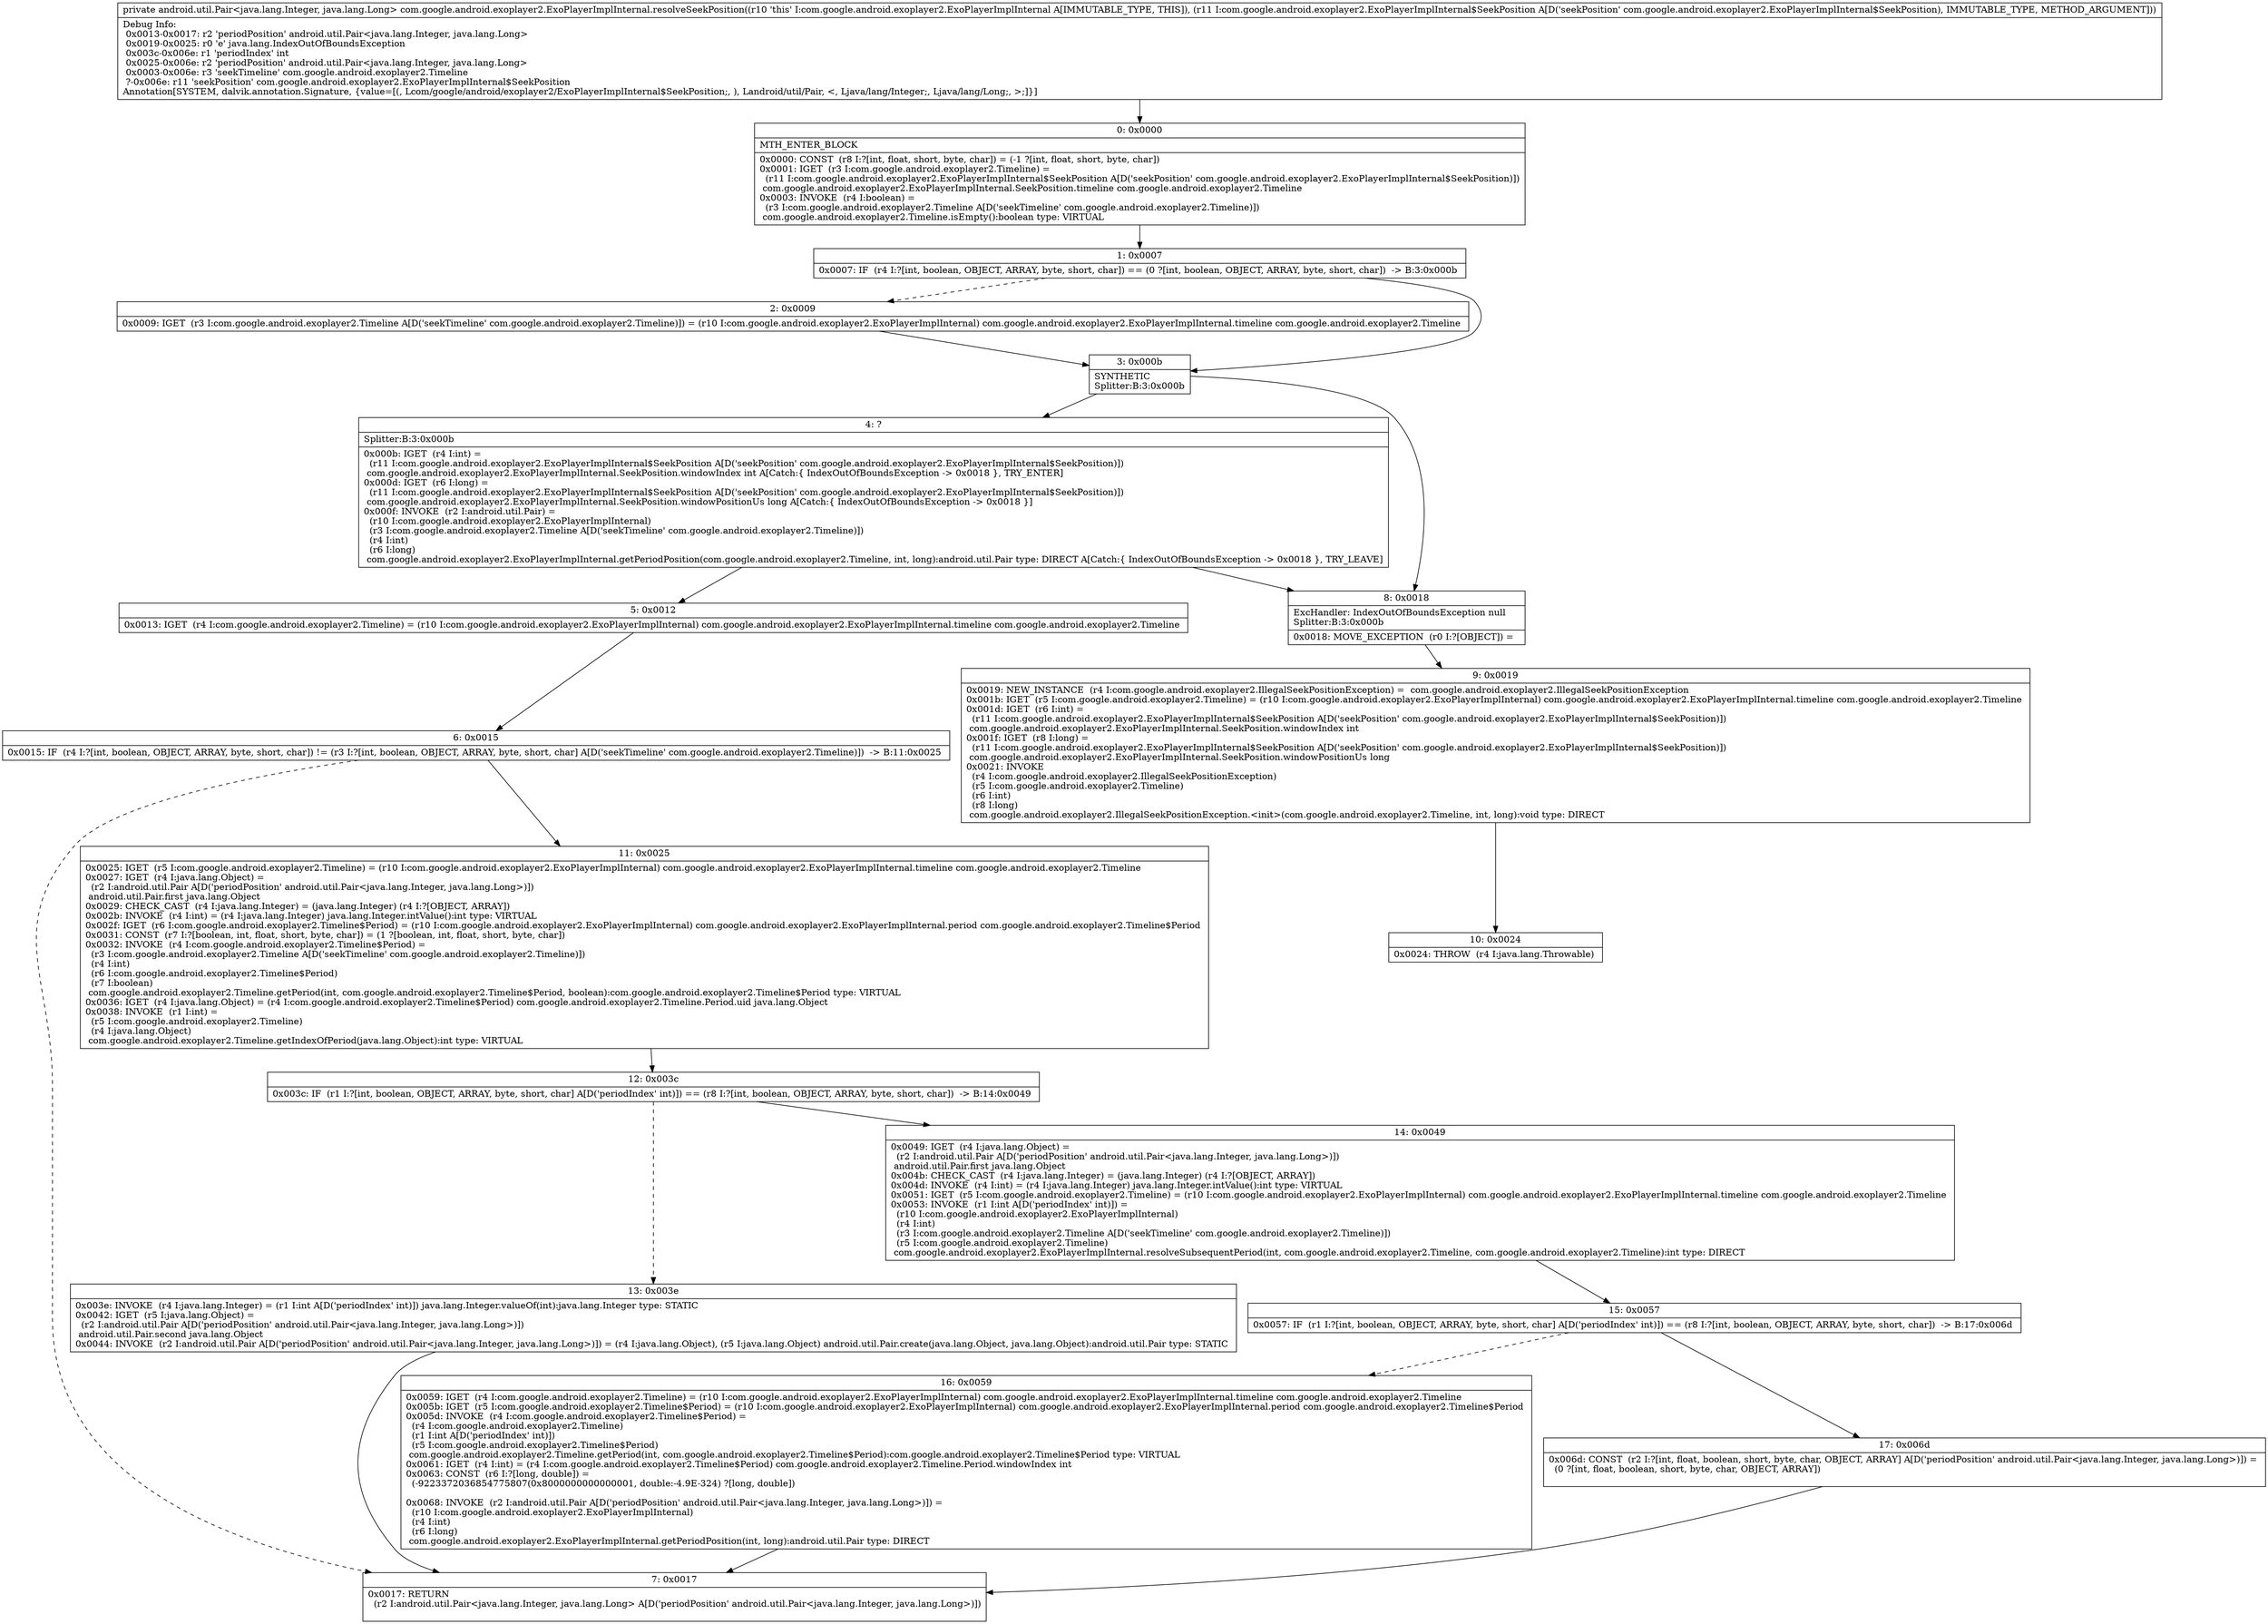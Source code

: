 digraph "CFG forcom.google.android.exoplayer2.ExoPlayerImplInternal.resolveSeekPosition(Lcom\/google\/android\/exoplayer2\/ExoPlayerImplInternal$SeekPosition;)Landroid\/util\/Pair;" {
Node_0 [shape=record,label="{0\:\ 0x0000|MTH_ENTER_BLOCK\l|0x0000: CONST  (r8 I:?[int, float, short, byte, char]) = (\-1 ?[int, float, short, byte, char]) \l0x0001: IGET  (r3 I:com.google.android.exoplayer2.Timeline) = \l  (r11 I:com.google.android.exoplayer2.ExoPlayerImplInternal$SeekPosition A[D('seekPosition' com.google.android.exoplayer2.ExoPlayerImplInternal$SeekPosition)])\l com.google.android.exoplayer2.ExoPlayerImplInternal.SeekPosition.timeline com.google.android.exoplayer2.Timeline \l0x0003: INVOKE  (r4 I:boolean) = \l  (r3 I:com.google.android.exoplayer2.Timeline A[D('seekTimeline' com.google.android.exoplayer2.Timeline)])\l com.google.android.exoplayer2.Timeline.isEmpty():boolean type: VIRTUAL \l}"];
Node_1 [shape=record,label="{1\:\ 0x0007|0x0007: IF  (r4 I:?[int, boolean, OBJECT, ARRAY, byte, short, char]) == (0 ?[int, boolean, OBJECT, ARRAY, byte, short, char])  \-\> B:3:0x000b \l}"];
Node_2 [shape=record,label="{2\:\ 0x0009|0x0009: IGET  (r3 I:com.google.android.exoplayer2.Timeline A[D('seekTimeline' com.google.android.exoplayer2.Timeline)]) = (r10 I:com.google.android.exoplayer2.ExoPlayerImplInternal) com.google.android.exoplayer2.ExoPlayerImplInternal.timeline com.google.android.exoplayer2.Timeline \l}"];
Node_3 [shape=record,label="{3\:\ 0x000b|SYNTHETIC\lSplitter:B:3:0x000b\l}"];
Node_4 [shape=record,label="{4\:\ ?|Splitter:B:3:0x000b\l|0x000b: IGET  (r4 I:int) = \l  (r11 I:com.google.android.exoplayer2.ExoPlayerImplInternal$SeekPosition A[D('seekPosition' com.google.android.exoplayer2.ExoPlayerImplInternal$SeekPosition)])\l com.google.android.exoplayer2.ExoPlayerImplInternal.SeekPosition.windowIndex int A[Catch:\{ IndexOutOfBoundsException \-\> 0x0018 \}, TRY_ENTER]\l0x000d: IGET  (r6 I:long) = \l  (r11 I:com.google.android.exoplayer2.ExoPlayerImplInternal$SeekPosition A[D('seekPosition' com.google.android.exoplayer2.ExoPlayerImplInternal$SeekPosition)])\l com.google.android.exoplayer2.ExoPlayerImplInternal.SeekPosition.windowPositionUs long A[Catch:\{ IndexOutOfBoundsException \-\> 0x0018 \}]\l0x000f: INVOKE  (r2 I:android.util.Pair) = \l  (r10 I:com.google.android.exoplayer2.ExoPlayerImplInternal)\l  (r3 I:com.google.android.exoplayer2.Timeline A[D('seekTimeline' com.google.android.exoplayer2.Timeline)])\l  (r4 I:int)\l  (r6 I:long)\l com.google.android.exoplayer2.ExoPlayerImplInternal.getPeriodPosition(com.google.android.exoplayer2.Timeline, int, long):android.util.Pair type: DIRECT A[Catch:\{ IndexOutOfBoundsException \-\> 0x0018 \}, TRY_LEAVE]\l}"];
Node_5 [shape=record,label="{5\:\ 0x0012|0x0013: IGET  (r4 I:com.google.android.exoplayer2.Timeline) = (r10 I:com.google.android.exoplayer2.ExoPlayerImplInternal) com.google.android.exoplayer2.ExoPlayerImplInternal.timeline com.google.android.exoplayer2.Timeline \l}"];
Node_6 [shape=record,label="{6\:\ 0x0015|0x0015: IF  (r4 I:?[int, boolean, OBJECT, ARRAY, byte, short, char]) != (r3 I:?[int, boolean, OBJECT, ARRAY, byte, short, char] A[D('seekTimeline' com.google.android.exoplayer2.Timeline)])  \-\> B:11:0x0025 \l}"];
Node_7 [shape=record,label="{7\:\ 0x0017|0x0017: RETURN  \l  (r2 I:android.util.Pair\<java.lang.Integer, java.lang.Long\> A[D('periodPosition' android.util.Pair\<java.lang.Integer, java.lang.Long\>)])\l \l}"];
Node_8 [shape=record,label="{8\:\ 0x0018|ExcHandler: IndexOutOfBoundsException null\lSplitter:B:3:0x000b\l|0x0018: MOVE_EXCEPTION  (r0 I:?[OBJECT]) =  \l}"];
Node_9 [shape=record,label="{9\:\ 0x0019|0x0019: NEW_INSTANCE  (r4 I:com.google.android.exoplayer2.IllegalSeekPositionException) =  com.google.android.exoplayer2.IllegalSeekPositionException \l0x001b: IGET  (r5 I:com.google.android.exoplayer2.Timeline) = (r10 I:com.google.android.exoplayer2.ExoPlayerImplInternal) com.google.android.exoplayer2.ExoPlayerImplInternal.timeline com.google.android.exoplayer2.Timeline \l0x001d: IGET  (r6 I:int) = \l  (r11 I:com.google.android.exoplayer2.ExoPlayerImplInternal$SeekPosition A[D('seekPosition' com.google.android.exoplayer2.ExoPlayerImplInternal$SeekPosition)])\l com.google.android.exoplayer2.ExoPlayerImplInternal.SeekPosition.windowIndex int \l0x001f: IGET  (r8 I:long) = \l  (r11 I:com.google.android.exoplayer2.ExoPlayerImplInternal$SeekPosition A[D('seekPosition' com.google.android.exoplayer2.ExoPlayerImplInternal$SeekPosition)])\l com.google.android.exoplayer2.ExoPlayerImplInternal.SeekPosition.windowPositionUs long \l0x0021: INVOKE  \l  (r4 I:com.google.android.exoplayer2.IllegalSeekPositionException)\l  (r5 I:com.google.android.exoplayer2.Timeline)\l  (r6 I:int)\l  (r8 I:long)\l com.google.android.exoplayer2.IllegalSeekPositionException.\<init\>(com.google.android.exoplayer2.Timeline, int, long):void type: DIRECT \l}"];
Node_10 [shape=record,label="{10\:\ 0x0024|0x0024: THROW  (r4 I:java.lang.Throwable) \l}"];
Node_11 [shape=record,label="{11\:\ 0x0025|0x0025: IGET  (r5 I:com.google.android.exoplayer2.Timeline) = (r10 I:com.google.android.exoplayer2.ExoPlayerImplInternal) com.google.android.exoplayer2.ExoPlayerImplInternal.timeline com.google.android.exoplayer2.Timeline \l0x0027: IGET  (r4 I:java.lang.Object) = \l  (r2 I:android.util.Pair A[D('periodPosition' android.util.Pair\<java.lang.Integer, java.lang.Long\>)])\l android.util.Pair.first java.lang.Object \l0x0029: CHECK_CAST  (r4 I:java.lang.Integer) = (java.lang.Integer) (r4 I:?[OBJECT, ARRAY]) \l0x002b: INVOKE  (r4 I:int) = (r4 I:java.lang.Integer) java.lang.Integer.intValue():int type: VIRTUAL \l0x002f: IGET  (r6 I:com.google.android.exoplayer2.Timeline$Period) = (r10 I:com.google.android.exoplayer2.ExoPlayerImplInternal) com.google.android.exoplayer2.ExoPlayerImplInternal.period com.google.android.exoplayer2.Timeline$Period \l0x0031: CONST  (r7 I:?[boolean, int, float, short, byte, char]) = (1 ?[boolean, int, float, short, byte, char]) \l0x0032: INVOKE  (r4 I:com.google.android.exoplayer2.Timeline$Period) = \l  (r3 I:com.google.android.exoplayer2.Timeline A[D('seekTimeline' com.google.android.exoplayer2.Timeline)])\l  (r4 I:int)\l  (r6 I:com.google.android.exoplayer2.Timeline$Period)\l  (r7 I:boolean)\l com.google.android.exoplayer2.Timeline.getPeriod(int, com.google.android.exoplayer2.Timeline$Period, boolean):com.google.android.exoplayer2.Timeline$Period type: VIRTUAL \l0x0036: IGET  (r4 I:java.lang.Object) = (r4 I:com.google.android.exoplayer2.Timeline$Period) com.google.android.exoplayer2.Timeline.Period.uid java.lang.Object \l0x0038: INVOKE  (r1 I:int) = \l  (r5 I:com.google.android.exoplayer2.Timeline)\l  (r4 I:java.lang.Object)\l com.google.android.exoplayer2.Timeline.getIndexOfPeriod(java.lang.Object):int type: VIRTUAL \l}"];
Node_12 [shape=record,label="{12\:\ 0x003c|0x003c: IF  (r1 I:?[int, boolean, OBJECT, ARRAY, byte, short, char] A[D('periodIndex' int)]) == (r8 I:?[int, boolean, OBJECT, ARRAY, byte, short, char])  \-\> B:14:0x0049 \l}"];
Node_13 [shape=record,label="{13\:\ 0x003e|0x003e: INVOKE  (r4 I:java.lang.Integer) = (r1 I:int A[D('periodIndex' int)]) java.lang.Integer.valueOf(int):java.lang.Integer type: STATIC \l0x0042: IGET  (r5 I:java.lang.Object) = \l  (r2 I:android.util.Pair A[D('periodPosition' android.util.Pair\<java.lang.Integer, java.lang.Long\>)])\l android.util.Pair.second java.lang.Object \l0x0044: INVOKE  (r2 I:android.util.Pair A[D('periodPosition' android.util.Pair\<java.lang.Integer, java.lang.Long\>)]) = (r4 I:java.lang.Object), (r5 I:java.lang.Object) android.util.Pair.create(java.lang.Object, java.lang.Object):android.util.Pair type: STATIC \l}"];
Node_14 [shape=record,label="{14\:\ 0x0049|0x0049: IGET  (r4 I:java.lang.Object) = \l  (r2 I:android.util.Pair A[D('periodPosition' android.util.Pair\<java.lang.Integer, java.lang.Long\>)])\l android.util.Pair.first java.lang.Object \l0x004b: CHECK_CAST  (r4 I:java.lang.Integer) = (java.lang.Integer) (r4 I:?[OBJECT, ARRAY]) \l0x004d: INVOKE  (r4 I:int) = (r4 I:java.lang.Integer) java.lang.Integer.intValue():int type: VIRTUAL \l0x0051: IGET  (r5 I:com.google.android.exoplayer2.Timeline) = (r10 I:com.google.android.exoplayer2.ExoPlayerImplInternal) com.google.android.exoplayer2.ExoPlayerImplInternal.timeline com.google.android.exoplayer2.Timeline \l0x0053: INVOKE  (r1 I:int A[D('periodIndex' int)]) = \l  (r10 I:com.google.android.exoplayer2.ExoPlayerImplInternal)\l  (r4 I:int)\l  (r3 I:com.google.android.exoplayer2.Timeline A[D('seekTimeline' com.google.android.exoplayer2.Timeline)])\l  (r5 I:com.google.android.exoplayer2.Timeline)\l com.google.android.exoplayer2.ExoPlayerImplInternal.resolveSubsequentPeriod(int, com.google.android.exoplayer2.Timeline, com.google.android.exoplayer2.Timeline):int type: DIRECT \l}"];
Node_15 [shape=record,label="{15\:\ 0x0057|0x0057: IF  (r1 I:?[int, boolean, OBJECT, ARRAY, byte, short, char] A[D('periodIndex' int)]) == (r8 I:?[int, boolean, OBJECT, ARRAY, byte, short, char])  \-\> B:17:0x006d \l}"];
Node_16 [shape=record,label="{16\:\ 0x0059|0x0059: IGET  (r4 I:com.google.android.exoplayer2.Timeline) = (r10 I:com.google.android.exoplayer2.ExoPlayerImplInternal) com.google.android.exoplayer2.ExoPlayerImplInternal.timeline com.google.android.exoplayer2.Timeline \l0x005b: IGET  (r5 I:com.google.android.exoplayer2.Timeline$Period) = (r10 I:com.google.android.exoplayer2.ExoPlayerImplInternal) com.google.android.exoplayer2.ExoPlayerImplInternal.period com.google.android.exoplayer2.Timeline$Period \l0x005d: INVOKE  (r4 I:com.google.android.exoplayer2.Timeline$Period) = \l  (r4 I:com.google.android.exoplayer2.Timeline)\l  (r1 I:int A[D('periodIndex' int)])\l  (r5 I:com.google.android.exoplayer2.Timeline$Period)\l com.google.android.exoplayer2.Timeline.getPeriod(int, com.google.android.exoplayer2.Timeline$Period):com.google.android.exoplayer2.Timeline$Period type: VIRTUAL \l0x0061: IGET  (r4 I:int) = (r4 I:com.google.android.exoplayer2.Timeline$Period) com.google.android.exoplayer2.Timeline.Period.windowIndex int \l0x0063: CONST  (r6 I:?[long, double]) = \l  (\-9223372036854775807(0x8000000000000001, double:\-4.9E\-324) ?[long, double])\l \l0x0068: INVOKE  (r2 I:android.util.Pair A[D('periodPosition' android.util.Pair\<java.lang.Integer, java.lang.Long\>)]) = \l  (r10 I:com.google.android.exoplayer2.ExoPlayerImplInternal)\l  (r4 I:int)\l  (r6 I:long)\l com.google.android.exoplayer2.ExoPlayerImplInternal.getPeriodPosition(int, long):android.util.Pair type: DIRECT \l}"];
Node_17 [shape=record,label="{17\:\ 0x006d|0x006d: CONST  (r2 I:?[int, float, boolean, short, byte, char, OBJECT, ARRAY] A[D('periodPosition' android.util.Pair\<java.lang.Integer, java.lang.Long\>)]) = \l  (0 ?[int, float, boolean, short, byte, char, OBJECT, ARRAY])\l \l}"];
MethodNode[shape=record,label="{private android.util.Pair\<java.lang.Integer, java.lang.Long\> com.google.android.exoplayer2.ExoPlayerImplInternal.resolveSeekPosition((r10 'this' I:com.google.android.exoplayer2.ExoPlayerImplInternal A[IMMUTABLE_TYPE, THIS]), (r11 I:com.google.android.exoplayer2.ExoPlayerImplInternal$SeekPosition A[D('seekPosition' com.google.android.exoplayer2.ExoPlayerImplInternal$SeekPosition), IMMUTABLE_TYPE, METHOD_ARGUMENT]))  | Debug Info:\l  0x0013\-0x0017: r2 'periodPosition' android.util.Pair\<java.lang.Integer, java.lang.Long\>\l  0x0019\-0x0025: r0 'e' java.lang.IndexOutOfBoundsException\l  0x003c\-0x006e: r1 'periodIndex' int\l  0x0025\-0x006e: r2 'periodPosition' android.util.Pair\<java.lang.Integer, java.lang.Long\>\l  0x0003\-0x006e: r3 'seekTimeline' com.google.android.exoplayer2.Timeline\l  ?\-0x006e: r11 'seekPosition' com.google.android.exoplayer2.ExoPlayerImplInternal$SeekPosition\lAnnotation[SYSTEM, dalvik.annotation.Signature, \{value=[(, Lcom\/google\/android\/exoplayer2\/ExoPlayerImplInternal$SeekPosition;, ), Landroid\/util\/Pair, \<, Ljava\/lang\/Integer;, Ljava\/lang\/Long;, \>;]\}]\l}"];
MethodNode -> Node_0;
Node_0 -> Node_1;
Node_1 -> Node_2[style=dashed];
Node_1 -> Node_3;
Node_2 -> Node_3;
Node_3 -> Node_4;
Node_3 -> Node_8;
Node_4 -> Node_5;
Node_4 -> Node_8;
Node_5 -> Node_6;
Node_6 -> Node_7[style=dashed];
Node_6 -> Node_11;
Node_8 -> Node_9;
Node_9 -> Node_10;
Node_11 -> Node_12;
Node_12 -> Node_13[style=dashed];
Node_12 -> Node_14;
Node_13 -> Node_7;
Node_14 -> Node_15;
Node_15 -> Node_16[style=dashed];
Node_15 -> Node_17;
Node_16 -> Node_7;
Node_17 -> Node_7;
}

